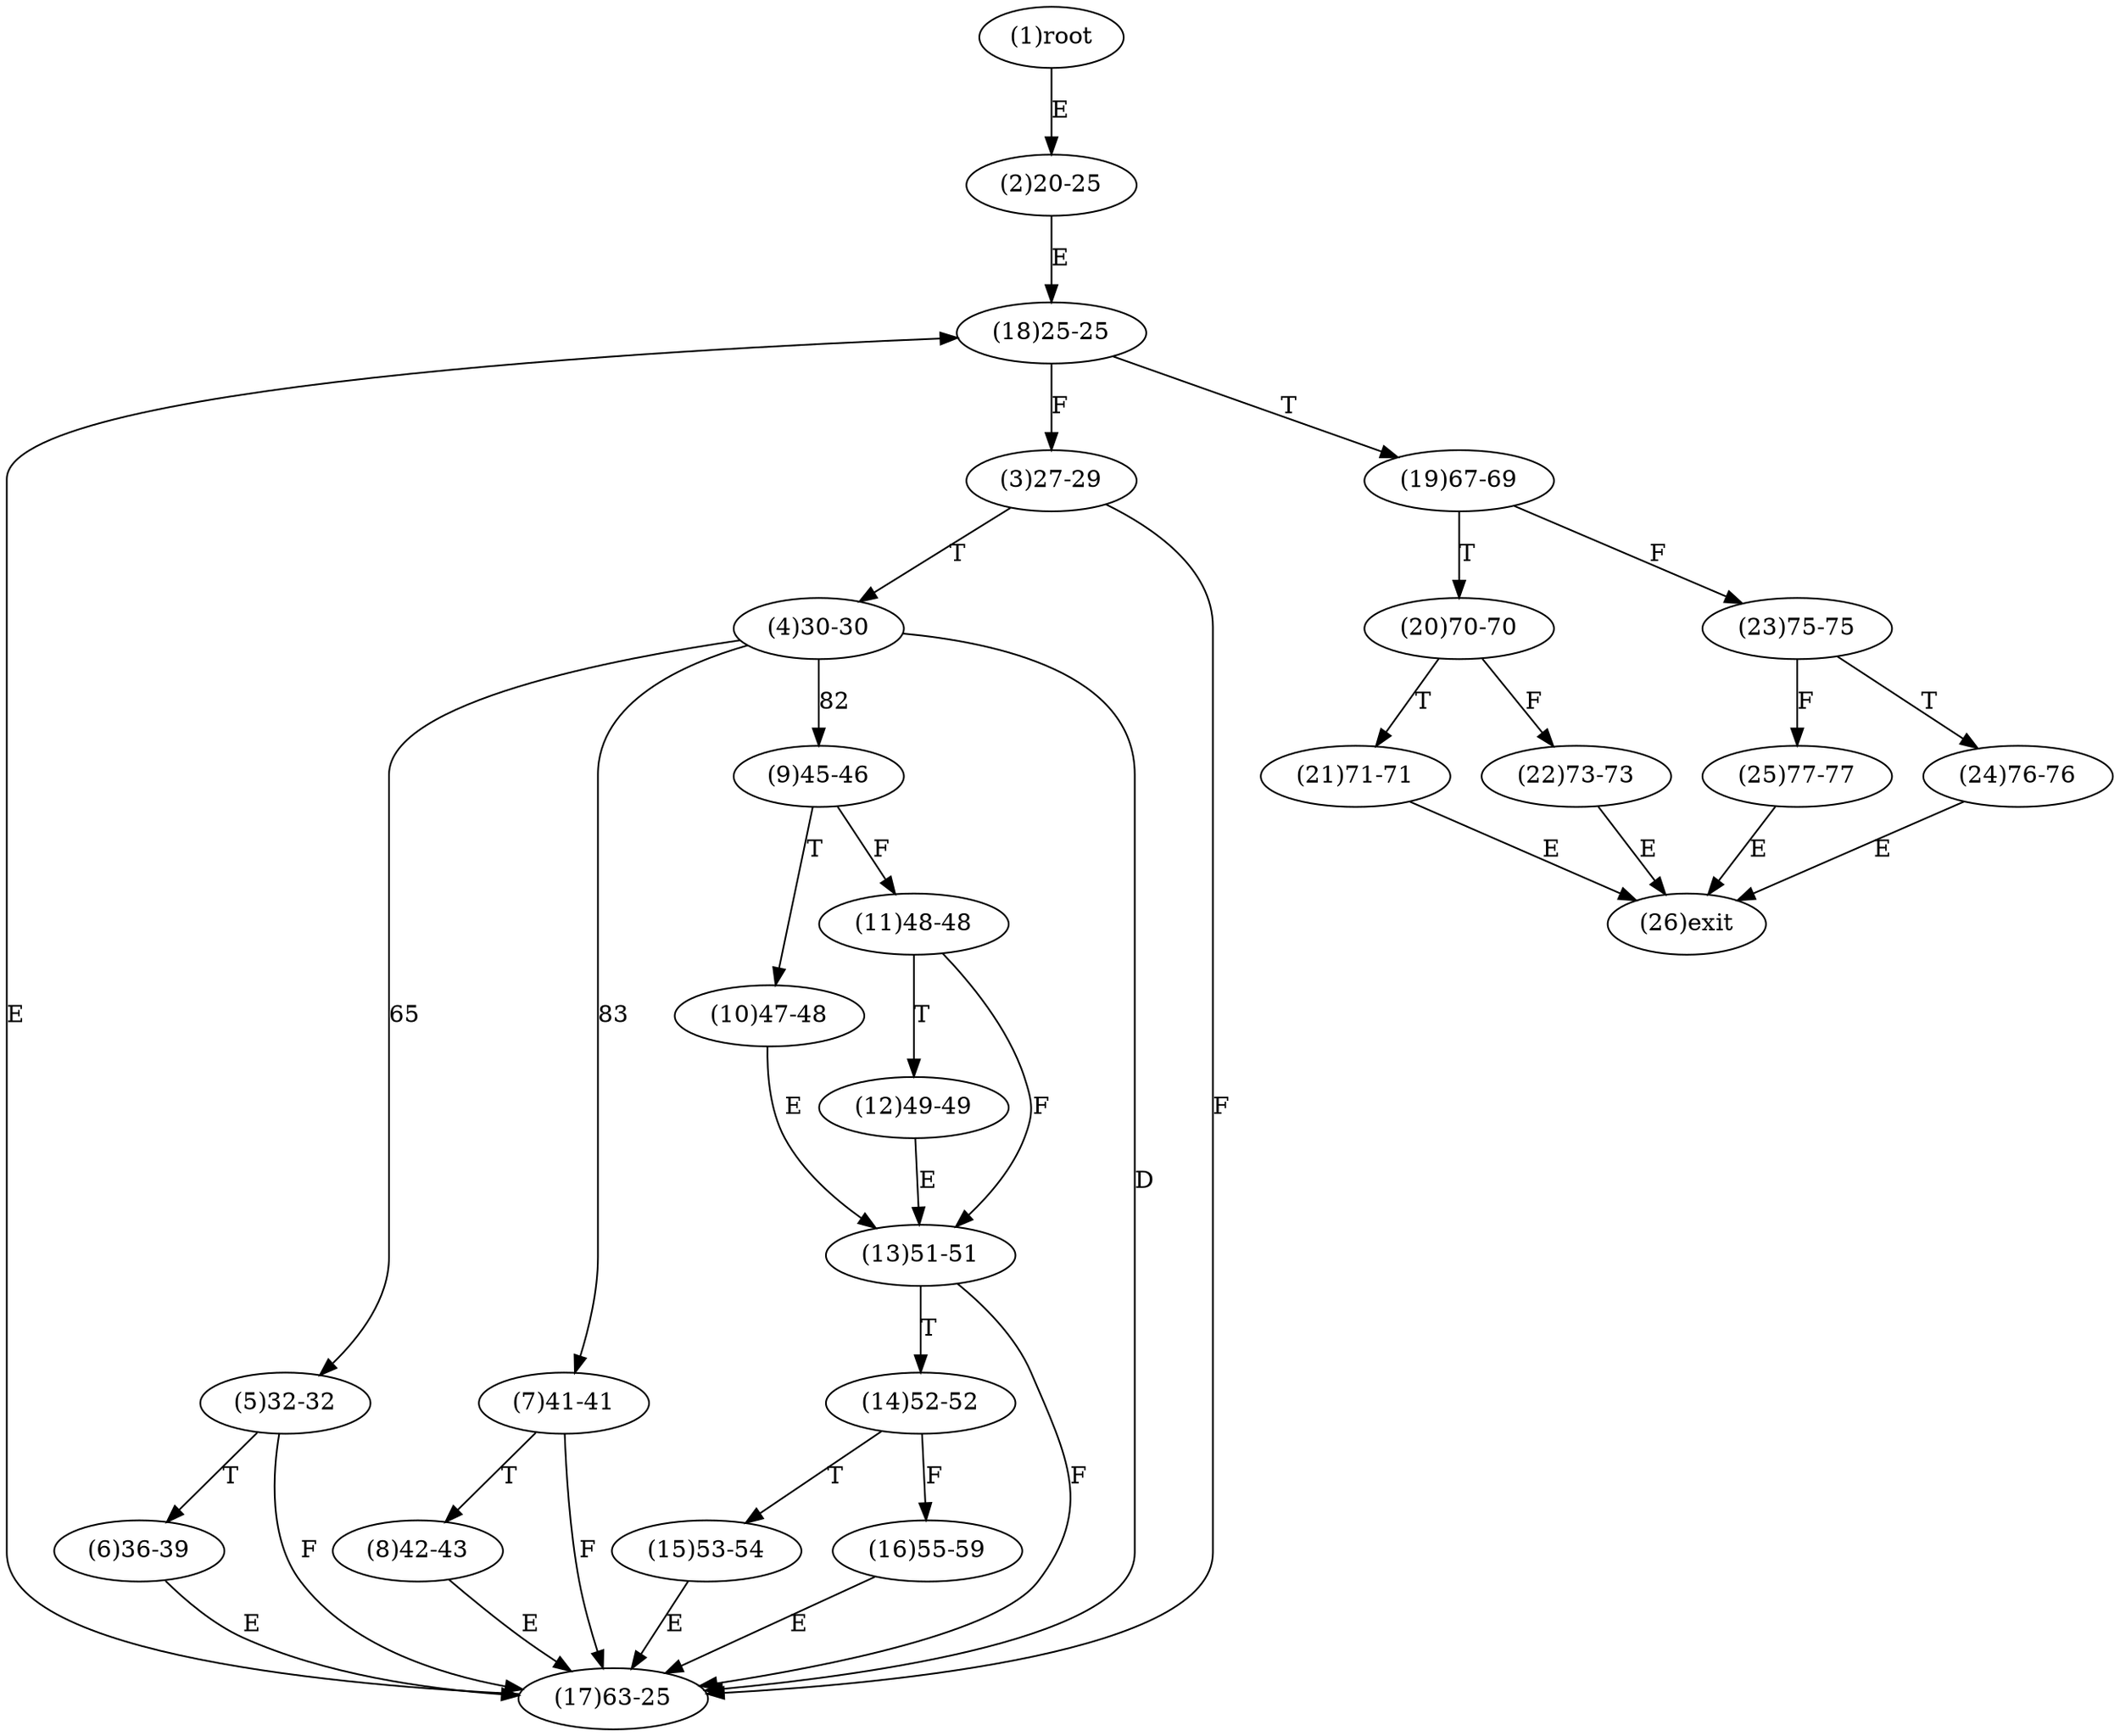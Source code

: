 digraph "" { 
1[ label="(1)root"];
2[ label="(2)20-25"];
3[ label="(3)27-29"];
4[ label="(4)30-30"];
5[ label="(5)32-32"];
6[ label="(6)36-39"];
7[ label="(7)41-41"];
8[ label="(8)42-43"];
9[ label="(9)45-46"];
10[ label="(10)47-48"];
11[ label="(11)48-48"];
12[ label="(12)49-49"];
13[ label="(13)51-51"];
14[ label="(14)52-52"];
15[ label="(15)53-54"];
17[ label="(17)63-25"];
16[ label="(16)55-59"];
19[ label="(19)67-69"];
18[ label="(18)25-25"];
21[ label="(21)71-71"];
20[ label="(20)70-70"];
23[ label="(23)75-75"];
22[ label="(22)73-73"];
25[ label="(25)77-77"];
24[ label="(24)76-76"];
26[ label="(26)exit"];
1->2[ label="E"];
2->18[ label="E"];
3->17[ label="F"];
3->4[ label="T"];
4->5[ label="65"];
4->9[ label="82"];
4->7[ label="83"];
4->17[ label="D"];
5->17[ label="F"];
5->6[ label="T"];
6->17[ label="E"];
7->17[ label="F"];
7->8[ label="T"];
8->17[ label="E"];
9->11[ label="F"];
9->10[ label="T"];
10->13[ label="E"];
11->13[ label="F"];
11->12[ label="T"];
12->13[ label="E"];
13->17[ label="F"];
13->14[ label="T"];
14->16[ label="F"];
14->15[ label="T"];
15->17[ label="E"];
16->17[ label="E"];
17->18[ label="E"];
18->3[ label="F"];
18->19[ label="T"];
19->23[ label="F"];
19->20[ label="T"];
20->22[ label="F"];
20->21[ label="T"];
21->26[ label="E"];
22->26[ label="E"];
23->25[ label="F"];
23->24[ label="T"];
24->26[ label="E"];
25->26[ label="E"];
}